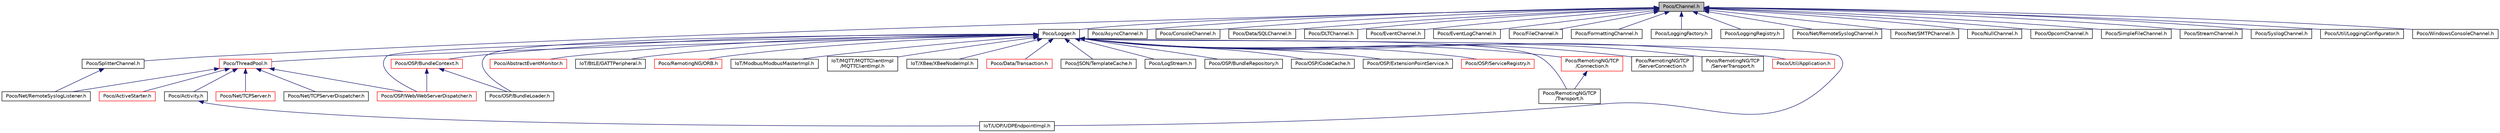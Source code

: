 digraph "Poco/Channel.h"
{
 // LATEX_PDF_SIZE
  edge [fontname="Helvetica",fontsize="10",labelfontname="Helvetica",labelfontsize="10"];
  node [fontname="Helvetica",fontsize="10",shape=record];
  Node1 [label="Poco/Channel.h",height=0.2,width=0.4,color="black", fillcolor="grey75", style="filled", fontcolor="black",tooltip=" "];
  Node1 -> Node2 [dir="back",color="midnightblue",fontsize="10",style="solid",fontname="Helvetica"];
  Node2 [label="Poco/Logger.h",height=0.2,width=0.4,color="black", fillcolor="white", style="filled",URL="$Logger_8h.html",tooltip=" "];
  Node2 -> Node3 [dir="back",color="midnightblue",fontsize="10",style="solid",fontname="Helvetica"];
  Node3 [label="Poco/ThreadPool.h",height=0.2,width=0.4,color="red", fillcolor="white", style="filled",URL="$ThreadPool_8h.html",tooltip=" "];
  Node3 -> Node4 [dir="back",color="midnightblue",fontsize="10",style="solid",fontname="Helvetica"];
  Node4 [label="Poco/ActiveStarter.h",height=0.2,width=0.4,color="red", fillcolor="white", style="filled",URL="$ActiveStarter_8h.html",tooltip=" "];
  Node3 -> Node411 [dir="back",color="midnightblue",fontsize="10",style="solid",fontname="Helvetica"];
  Node411 [label="Poco/Activity.h",height=0.2,width=0.4,color="black", fillcolor="white", style="filled",URL="$Activity_8h.html",tooltip=" "];
  Node411 -> Node243 [dir="back",color="midnightblue",fontsize="10",style="solid",fontname="Helvetica"];
  Node243 [label="IoT/UDP/UDPEndpointImpl.h",height=0.2,width=0.4,color="black", fillcolor="white", style="filled",URL="$UDPEndpointImpl_8h.html",tooltip=" "];
  Node3 -> Node349 [dir="back",color="midnightblue",fontsize="10",style="solid",fontname="Helvetica"];
  Node349 [label="Poco/Net/TCPServer.h",height=0.2,width=0.4,color="red", fillcolor="white", style="filled",URL="$TCPServer_8h.html",tooltip=" "];
  Node3 -> Node412 [dir="back",color="midnightblue",fontsize="10",style="solid",fontname="Helvetica"];
  Node412 [label="Poco/Net/RemoteSyslogListener.h",height=0.2,width=0.4,color="black", fillcolor="white", style="filled",URL="$RemoteSyslogListener_8h.html",tooltip=" "];
  Node3 -> Node361 [dir="back",color="midnightblue",fontsize="10",style="solid",fontname="Helvetica"];
  Node361 [label="Poco/Net/TCPServerDispatcher.h",height=0.2,width=0.4,color="black", fillcolor="white", style="filled",URL="$TCPServerDispatcher_8h.html",tooltip=" "];
  Node3 -> Node255 [dir="back",color="midnightblue",fontsize="10",style="solid",fontname="Helvetica"];
  Node255 [label="Poco/OSP/Web/WebServerDispatcher.h",height=0.2,width=0.4,color="red", fillcolor="white", style="filled",URL="$WebServerDispatcher_8h.html",tooltip=" "];
  Node2 -> Node6 [dir="back",color="midnightblue",fontsize="10",style="solid",fontname="Helvetica"];
  Node6 [label="Poco/AbstractEventMonitor.h",height=0.2,width=0.4,color="red", fillcolor="white", style="filled",URL="$AbstractEventMonitor_8h.html",tooltip=" "];
  Node2 -> Node13 [dir="back",color="midnightblue",fontsize="10",style="solid",fontname="Helvetica"];
  Node13 [label="IoT/BtLE/GATTPeripheral.h",height=0.2,width=0.4,color="black", fillcolor="white", style="filled",URL="$GATTPeripheral_8h.html",tooltip=" "];
  Node2 -> Node32 [dir="back",color="midnightblue",fontsize="10",style="solid",fontname="Helvetica"];
  Node32 [label="Poco/RemotingNG/ORB.h",height=0.2,width=0.4,color="red", fillcolor="white", style="filled",URL="$ORB_8h.html",tooltip=" "];
  Node2 -> Node147 [dir="back",color="midnightblue",fontsize="10",style="solid",fontname="Helvetica"];
  Node147 [label="IoT/Modbus/ModbusMasterImpl.h",height=0.2,width=0.4,color="black", fillcolor="white", style="filled",URL="$ModbusMasterImpl_8h.html",tooltip=" "];
  Node2 -> Node216 [dir="back",color="midnightblue",fontsize="10",style="solid",fontname="Helvetica"];
  Node216 [label="IoT/MQTT/MQTTClientImpl\l/MQTTClientImpl.h",height=0.2,width=0.4,color="black", fillcolor="white", style="filled",URL="$MQTTClientImpl_8h.html",tooltip=" "];
  Node2 -> Node243 [dir="back",color="midnightblue",fontsize="10",style="solid",fontname="Helvetica"];
  Node2 -> Node249 [dir="back",color="midnightblue",fontsize="10",style="solid",fontname="Helvetica"];
  Node249 [label="Poco/OSP/BundleContext.h",height=0.2,width=0.4,color="red", fillcolor="white", style="filled",URL="$BundleContext_8h.html",tooltip=" "];
  Node249 -> Node252 [dir="back",color="midnightblue",fontsize="10",style="solid",fontname="Helvetica"];
  Node252 [label="Poco/OSP/BundleLoader.h",height=0.2,width=0.4,color="black", fillcolor="white", style="filled",URL="$BundleLoader_8h.html",tooltip=" "];
  Node249 -> Node255 [dir="back",color="midnightblue",fontsize="10",style="solid",fontname="Helvetica"];
  Node2 -> Node321 [dir="back",color="midnightblue",fontsize="10",style="solid",fontname="Helvetica"];
  Node321 [label="IoT/XBee/XBeeNodeImpl.h",height=0.2,width=0.4,color="black", fillcolor="white", style="filled",URL="$XBeeNodeImpl_8h.html",tooltip=" "];
  Node2 -> Node400 [dir="back",color="midnightblue",fontsize="10",style="solid",fontname="Helvetica"];
  Node400 [label="Poco/Data/Transaction.h",height=0.2,width=0.4,color="red", fillcolor="white", style="filled",URL="$Transaction_8h.html",tooltip=" "];
  Node2 -> Node413 [dir="back",color="midnightblue",fontsize="10",style="solid",fontname="Helvetica"];
  Node413 [label="Poco/JSON/TemplateCache.h",height=0.2,width=0.4,color="black", fillcolor="white", style="filled",URL="$TemplateCache_8h.html",tooltip=" "];
  Node2 -> Node414 [dir="back",color="midnightblue",fontsize="10",style="solid",fontname="Helvetica"];
  Node414 [label="Poco/LogStream.h",height=0.2,width=0.4,color="black", fillcolor="white", style="filled",URL="$LogStream_8h.html",tooltip=" "];
  Node2 -> Node252 [dir="back",color="midnightblue",fontsize="10",style="solid",fontname="Helvetica"];
  Node2 -> Node264 [dir="back",color="midnightblue",fontsize="10",style="solid",fontname="Helvetica"];
  Node264 [label="Poco/OSP/BundleRepository.h",height=0.2,width=0.4,color="black", fillcolor="white", style="filled",URL="$BundleRepository_8h.html",tooltip=" "];
  Node2 -> Node415 [dir="back",color="midnightblue",fontsize="10",style="solid",fontname="Helvetica"];
  Node415 [label="Poco/OSP/CodeCache.h",height=0.2,width=0.4,color="black", fillcolor="white", style="filled",URL="$CodeCache_8h.html",tooltip=" "];
  Node2 -> Node269 [dir="back",color="midnightblue",fontsize="10",style="solid",fontname="Helvetica"];
  Node269 [label="Poco/OSP/ExtensionPointService.h",height=0.2,width=0.4,color="black", fillcolor="white", style="filled",URL="$ExtensionPointService_8h.html",tooltip=" "];
  Node2 -> Node379 [dir="back",color="midnightblue",fontsize="10",style="solid",fontname="Helvetica"];
  Node379 [label="Poco/OSP/ServiceRegistry.h",height=0.2,width=0.4,color="red", fillcolor="white", style="filled",URL="$ServiceRegistry_8h.html",tooltip=" "];
  Node2 -> Node255 [dir="back",color="midnightblue",fontsize="10",style="solid",fontname="Helvetica"];
  Node2 -> Node367 [dir="back",color="midnightblue",fontsize="10",style="solid",fontname="Helvetica"];
  Node367 [label="Poco/RemotingNG/TCP\l/Connection.h",height=0.2,width=0.4,color="red", fillcolor="white", style="filled",URL="$Connection_8h.html",tooltip=" "];
  Node367 -> Node372 [dir="back",color="midnightblue",fontsize="10",style="solid",fontname="Helvetica"];
  Node372 [label="Poco/RemotingNG/TCP\l/Transport.h",height=0.2,width=0.4,color="black", fillcolor="white", style="filled",URL="$TCP_2Transport_8h.html",tooltip=" "];
  Node2 -> Node352 [dir="back",color="midnightblue",fontsize="10",style="solid",fontname="Helvetica"];
  Node352 [label="Poco/RemotingNG/TCP\l/ServerConnection.h",height=0.2,width=0.4,color="black", fillcolor="white", style="filled",URL="$ServerConnection_8h.html",tooltip=" "];
  Node2 -> Node371 [dir="back",color="midnightblue",fontsize="10",style="solid",fontname="Helvetica"];
  Node371 [label="Poco/RemotingNG/TCP\l/ServerTransport.h",height=0.2,width=0.4,color="black", fillcolor="white", style="filled",URL="$TCP_2ServerTransport_8h.html",tooltip=" "];
  Node2 -> Node372 [dir="back",color="midnightblue",fontsize="10",style="solid",fontname="Helvetica"];
  Node2 -> Node279 [dir="back",color="midnightblue",fontsize="10",style="solid",fontname="Helvetica"];
  Node279 [label="Poco/Util/Application.h",height=0.2,width=0.4,color="red", fillcolor="white", style="filled",URL="$Application_8h.html",tooltip=" "];
  Node1 -> Node416 [dir="back",color="midnightblue",fontsize="10",style="solid",fontname="Helvetica"];
  Node416 [label="Poco/AsyncChannel.h",height=0.2,width=0.4,color="black", fillcolor="white", style="filled",URL="$AsyncChannel_8h.html",tooltip=" "];
  Node1 -> Node417 [dir="back",color="midnightblue",fontsize="10",style="solid",fontname="Helvetica"];
  Node417 [label="Poco/ConsoleChannel.h",height=0.2,width=0.4,color="black", fillcolor="white", style="filled",URL="$ConsoleChannel_8h.html",tooltip=" "];
  Node1 -> Node399 [dir="back",color="midnightblue",fontsize="10",style="solid",fontname="Helvetica"];
  Node399 [label="Poco/Data/SQLChannel.h",height=0.2,width=0.4,color="black", fillcolor="white", style="filled",URL="$SQLChannel_8h.html",tooltip=" "];
  Node1 -> Node418 [dir="back",color="midnightblue",fontsize="10",style="solid",fontname="Helvetica"];
  Node418 [label="Poco/DLTChannel.h",height=0.2,width=0.4,color="black", fillcolor="white", style="filled",URL="$DLTChannel_8h.html",tooltip=" "];
  Node1 -> Node330 [dir="back",color="midnightblue",fontsize="10",style="solid",fontname="Helvetica"];
  Node330 [label="Poco/EventChannel.h",height=0.2,width=0.4,color="black", fillcolor="white", style="filled",URL="$EventChannel_8h.html",tooltip=" "];
  Node1 -> Node419 [dir="back",color="midnightblue",fontsize="10",style="solid",fontname="Helvetica"];
  Node419 [label="Poco/EventLogChannel.h",height=0.2,width=0.4,color="black", fillcolor="white", style="filled",URL="$EventLogChannel_8h.html",tooltip=" "];
  Node1 -> Node420 [dir="back",color="midnightblue",fontsize="10",style="solid",fontname="Helvetica"];
  Node420 [label="Poco/FileChannel.h",height=0.2,width=0.4,color="black", fillcolor="white", style="filled",URL="$FileChannel_8h.html",tooltip=" "];
  Node1 -> Node421 [dir="back",color="midnightblue",fontsize="10",style="solid",fontname="Helvetica"];
  Node421 [label="Poco/FormattingChannel.h",height=0.2,width=0.4,color="black", fillcolor="white", style="filled",URL="$FormattingChannel_8h.html",tooltip=" "];
  Node1 -> Node422 [dir="back",color="midnightblue",fontsize="10",style="solid",fontname="Helvetica"];
  Node422 [label="Poco/LoggingFactory.h",height=0.2,width=0.4,color="black", fillcolor="white", style="filled",URL="$LoggingFactory_8h.html",tooltip=" "];
  Node1 -> Node423 [dir="back",color="midnightblue",fontsize="10",style="solid",fontname="Helvetica"];
  Node423 [label="Poco/LoggingRegistry.h",height=0.2,width=0.4,color="black", fillcolor="white", style="filled",URL="$LoggingRegistry_8h.html",tooltip=" "];
  Node1 -> Node424 [dir="back",color="midnightblue",fontsize="10",style="solid",fontname="Helvetica"];
  Node424 [label="Poco/Net/RemoteSyslogChannel.h",height=0.2,width=0.4,color="black", fillcolor="white", style="filled",URL="$RemoteSyslogChannel_8h.html",tooltip=" "];
  Node1 -> Node425 [dir="back",color="midnightblue",fontsize="10",style="solid",fontname="Helvetica"];
  Node425 [label="Poco/SplitterChannel.h",height=0.2,width=0.4,color="black", fillcolor="white", style="filled",URL="$SplitterChannel_8h.html",tooltip=" "];
  Node425 -> Node412 [dir="back",color="midnightblue",fontsize="10",style="solid",fontname="Helvetica"];
  Node1 -> Node426 [dir="back",color="midnightblue",fontsize="10",style="solid",fontname="Helvetica"];
  Node426 [label="Poco/Net/SMTPChannel.h",height=0.2,width=0.4,color="black", fillcolor="white", style="filled",URL="$SMTPChannel_8h.html",tooltip=" "];
  Node1 -> Node427 [dir="back",color="midnightblue",fontsize="10",style="solid",fontname="Helvetica"];
  Node427 [label="Poco/NullChannel.h",height=0.2,width=0.4,color="black", fillcolor="white", style="filled",URL="$NullChannel_8h.html",tooltip=" "];
  Node1 -> Node428 [dir="back",color="midnightblue",fontsize="10",style="solid",fontname="Helvetica"];
  Node428 [label="Poco/OpcomChannel.h",height=0.2,width=0.4,color="black", fillcolor="white", style="filled",URL="$OpcomChannel_8h.html",tooltip=" "];
  Node1 -> Node429 [dir="back",color="midnightblue",fontsize="10",style="solid",fontname="Helvetica"];
  Node429 [label="Poco/SimpleFileChannel.h",height=0.2,width=0.4,color="black", fillcolor="white", style="filled",URL="$SimpleFileChannel_8h.html",tooltip=" "];
  Node1 -> Node430 [dir="back",color="midnightblue",fontsize="10",style="solid",fontname="Helvetica"];
  Node430 [label="Poco/StreamChannel.h",height=0.2,width=0.4,color="black", fillcolor="white", style="filled",URL="$StreamChannel_8h.html",tooltip=" "];
  Node1 -> Node431 [dir="back",color="midnightblue",fontsize="10",style="solid",fontname="Helvetica"];
  Node431 [label="Poco/SyslogChannel.h",height=0.2,width=0.4,color="black", fillcolor="white", style="filled",URL="$SyslogChannel_8h.html",tooltip=" "];
  Node1 -> Node432 [dir="back",color="midnightblue",fontsize="10",style="solid",fontname="Helvetica"];
  Node432 [label="Poco/Util/LoggingConfigurator.h",height=0.2,width=0.4,color="black", fillcolor="white", style="filled",URL="$LoggingConfigurator_8h.html",tooltip=" "];
  Node1 -> Node433 [dir="back",color="midnightblue",fontsize="10",style="solid",fontname="Helvetica"];
  Node433 [label="Poco/WindowsConsoleChannel.h",height=0.2,width=0.4,color="black", fillcolor="white", style="filled",URL="$WindowsConsoleChannel_8h.html",tooltip=" "];
}
